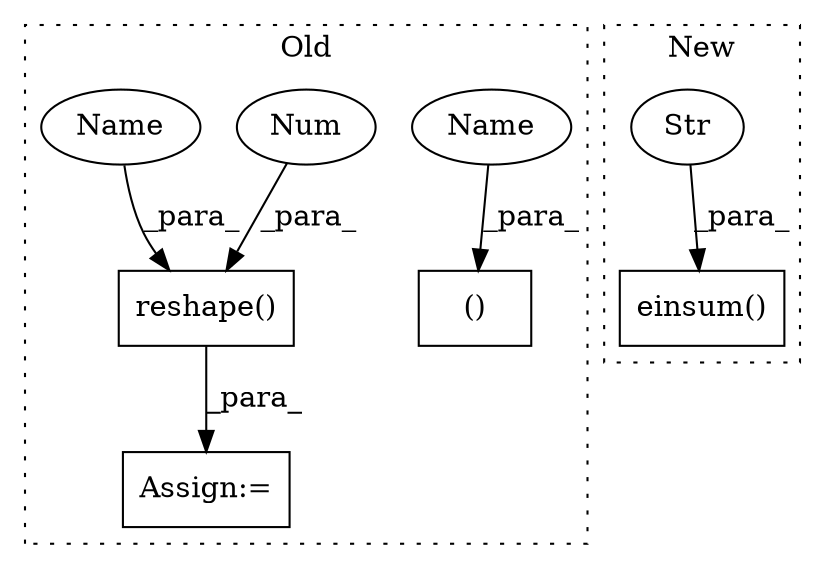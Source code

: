 digraph G {
subgraph cluster0 {
1 [label="reshape()" a="75" s="2346,2382" l="28,1" shape="box"];
4 [label="Num" a="76" s="2380" l="2" shape="ellipse"];
5 [label="Assign:=" a="68" s="2343" l="3" shape="box"];
6 [label="()" a="54" s="1561" l="22" shape="box"];
7 [label="Name" a="87" s="1566" l="1" shape="ellipse"];
8 [label="Name" a="87" s="2377" l="1" shape="ellipse"];
label = "Old";
style="dotted";
}
subgraph cluster1 {
2 [label="einsum()" a="75" s="1284,1336" l="13,1" shape="box"];
3 [label="Str" a="66" s="1297" l="19" shape="ellipse"];
label = "New";
style="dotted";
}
1 -> 5 [label="_para_"];
3 -> 2 [label="_para_"];
4 -> 1 [label="_para_"];
7 -> 6 [label="_para_"];
8 -> 1 [label="_para_"];
}